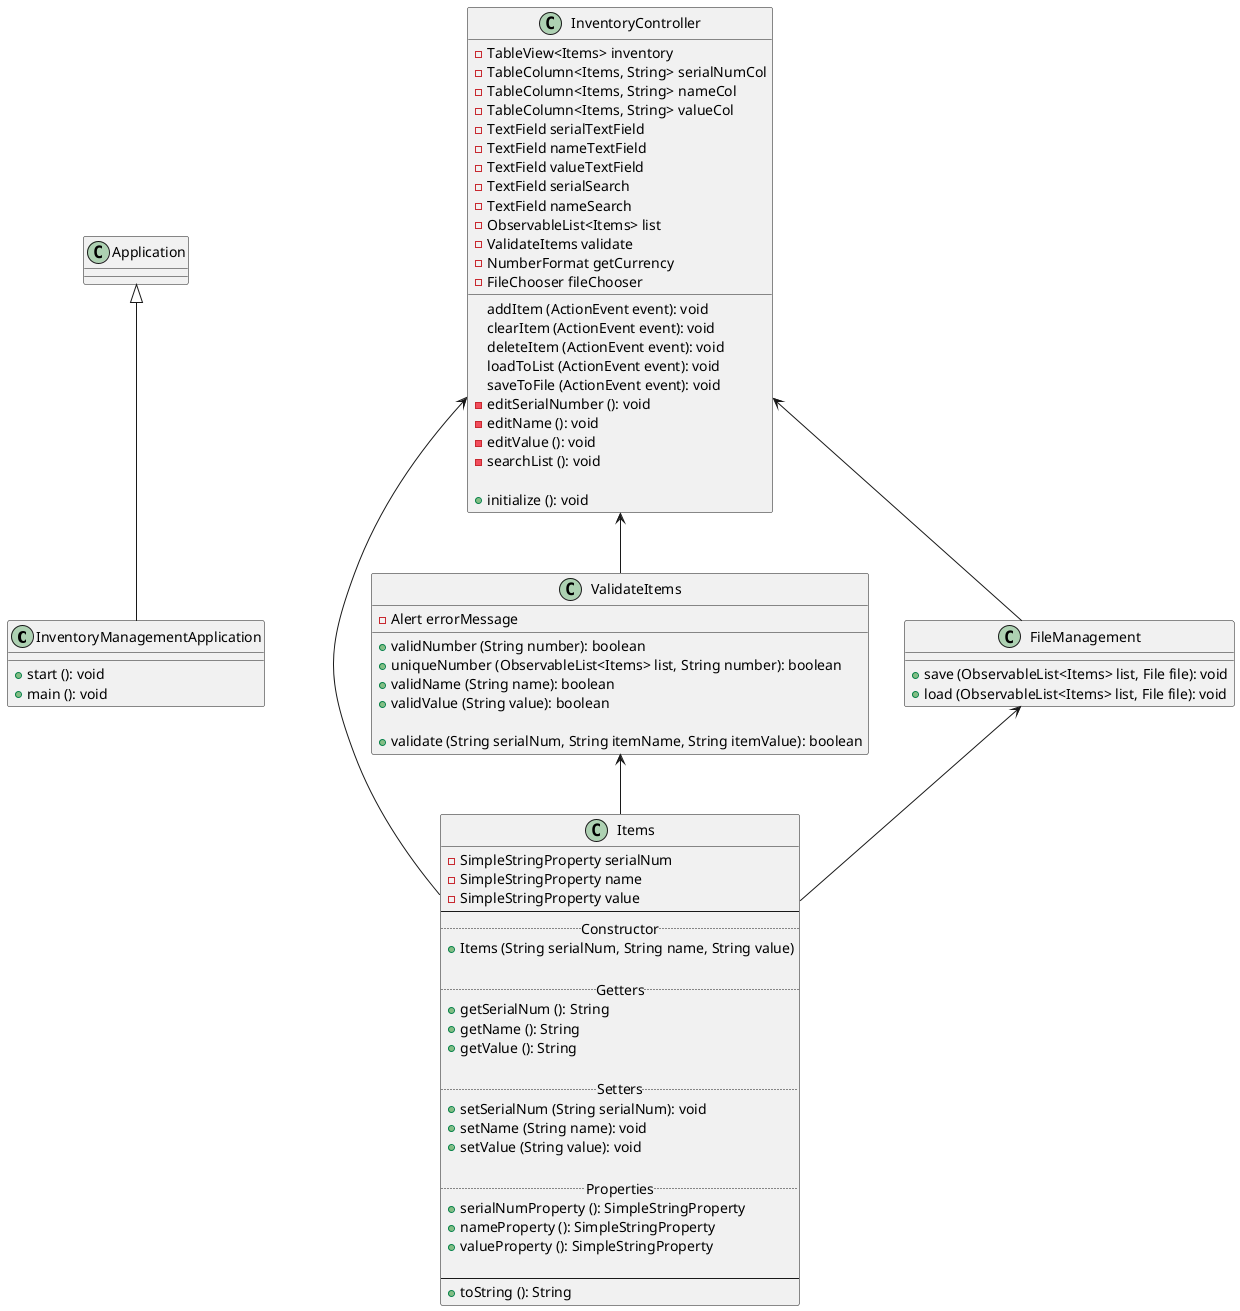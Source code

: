 @startuml

class InventoryManagementApplication {
    +start (): void
    +main (): void
}

Application <|-- InventoryManagementApplication

class InventoryController {
    -TableView<Items> inventory
    -TableColumn<Items, String> serialNumCol
    -TableColumn<Items, String> nameCol
    -TableColumn<Items, String> valueCol
    -TextField serialTextField
    -TextField nameTextField
    -TextField valueTextField
    -TextField serialSearch
    -TextField nameSearch
    -ObservableList<Items> list
    -ValidateItems validate
    -NumberFormat getCurrency
    -FileChooser fileChooser

    addItem (ActionEvent event): void
    clearItem (ActionEvent event): void
    deleteItem (ActionEvent event): void
    loadToList (ActionEvent event): void
    saveToFile (ActionEvent event): void
    -editSerialNumber (): void
    -editName (): void
    -editValue (): void
    -searchList (): void

    +initialize (): void
}

class Items {
    -SimpleStringProperty serialNum
    -SimpleStringProperty name
    -SimpleStringProperty value
--
    ..Constructor..
    +Items (String serialNum, String name, String value)

    ..Getters..
    +getSerialNum (): String
    +getName (): String
    +getValue (): String

    ..Setters..
    +setSerialNum (String serialNum): void
    +setName (String name): void
    +setValue (String value): void

    ..Properties..
    +serialNumProperty (): SimpleStringProperty
    +nameProperty (): SimpleStringProperty
    +valueProperty (): SimpleStringProperty

    --
    +toString (): String
}

InventoryController <-- Items
ValidateItems <-- Items
FileManagement <-- Items

class ValidateItems {
    -Alert errorMessage

    +validNumber (String number): boolean
    +uniqueNumber (ObservableList<Items> list, String number): boolean
    +validName (String name): boolean
    +validValue (String value): boolean

    +validate (String serialNum, String itemName, String itemValue): boolean
}

InventoryController <--ValidateItems

class FileManagement {
    +save (ObservableList<Items> list, File file): void
    +load (ObservableList<Items> list, File file): void
}

InventoryController <-- FileManagement

@enduml